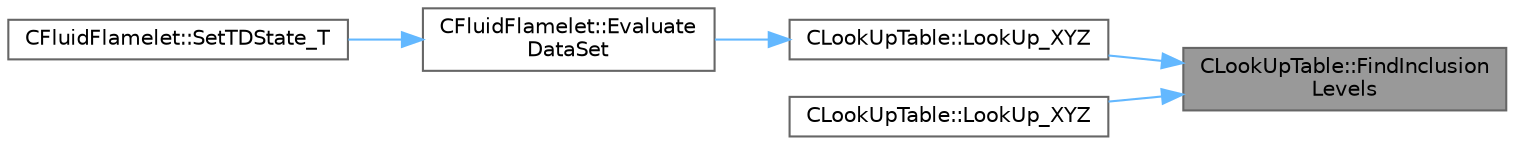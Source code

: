 digraph "CLookUpTable::FindInclusionLevels"
{
 // LATEX_PDF_SIZE
  bgcolor="transparent";
  edge [fontname=Helvetica,fontsize=10,labelfontname=Helvetica,labelfontsize=10];
  node [fontname=Helvetica,fontsize=10,shape=box,height=0.2,width=0.4];
  rankdir="RL";
  Node1 [id="Node000001",label="CLookUpTable::FindInclusion\lLevels",height=0.2,width=0.4,color="gray40", fillcolor="grey60", style="filled", fontcolor="black",tooltip="Find the table levels with constant z-values directly above and below query val_z."];
  Node1 -> Node2 [id="edge1_Node000001_Node000002",dir="back",color="steelblue1",style="solid",tooltip=" "];
  Node2 [id="Node000002",label="CLookUpTable::LookUp_XYZ",height=0.2,width=0.4,color="grey40", fillcolor="white", style="filled",URL="$classCLookUpTable.html#a0bc3ea03e02af7e8f2766ba054e61e37",tooltip="Lookup the value of the variable \"val_name_var\" using controlling variable values(val_CV1,..."];
  Node2 -> Node3 [id="edge2_Node000002_Node000003",dir="back",color="steelblue1",style="solid",tooltip=" "];
  Node3 [id="Node000003",label="CFluidFlamelet::Evaluate\lDataSet",height=0.2,width=0.4,color="grey40", fillcolor="white", style="filled",URL="$classCFluidFlamelet.html#a85d661d25ded9d267e43c1c5cfd0db47",tooltip="Evaluate the flamelet manifold."];
  Node3 -> Node4 [id="edge3_Node000003_Node000004",dir="back",color="steelblue1",style="solid",tooltip=" "];
  Node4 [id="Node000004",label="CFluidFlamelet::SetTDState_T",height=0.2,width=0.4,color="grey40", fillcolor="white", style="filled",URL="$classCFluidFlamelet.html#a8e198215a7b694519295c11aecbd84c3",tooltip="Set the thermodynamic state."];
  Node1 -> Node5 [id="edge4_Node000001_Node000005",dir="back",color="steelblue1",style="solid",tooltip=" "];
  Node5 [id="Node000005",label="CLookUpTable::LookUp_XYZ",height=0.2,width=0.4,color="grey40", fillcolor="white", style="filled",URL="$classCLookUpTable.html#ac63e733cc2a0b570c2cd595c6222e777",tooltip="Lookup the value of the variable \"val_name_var\" using controlling variable values(val_CV1,..."];
}

